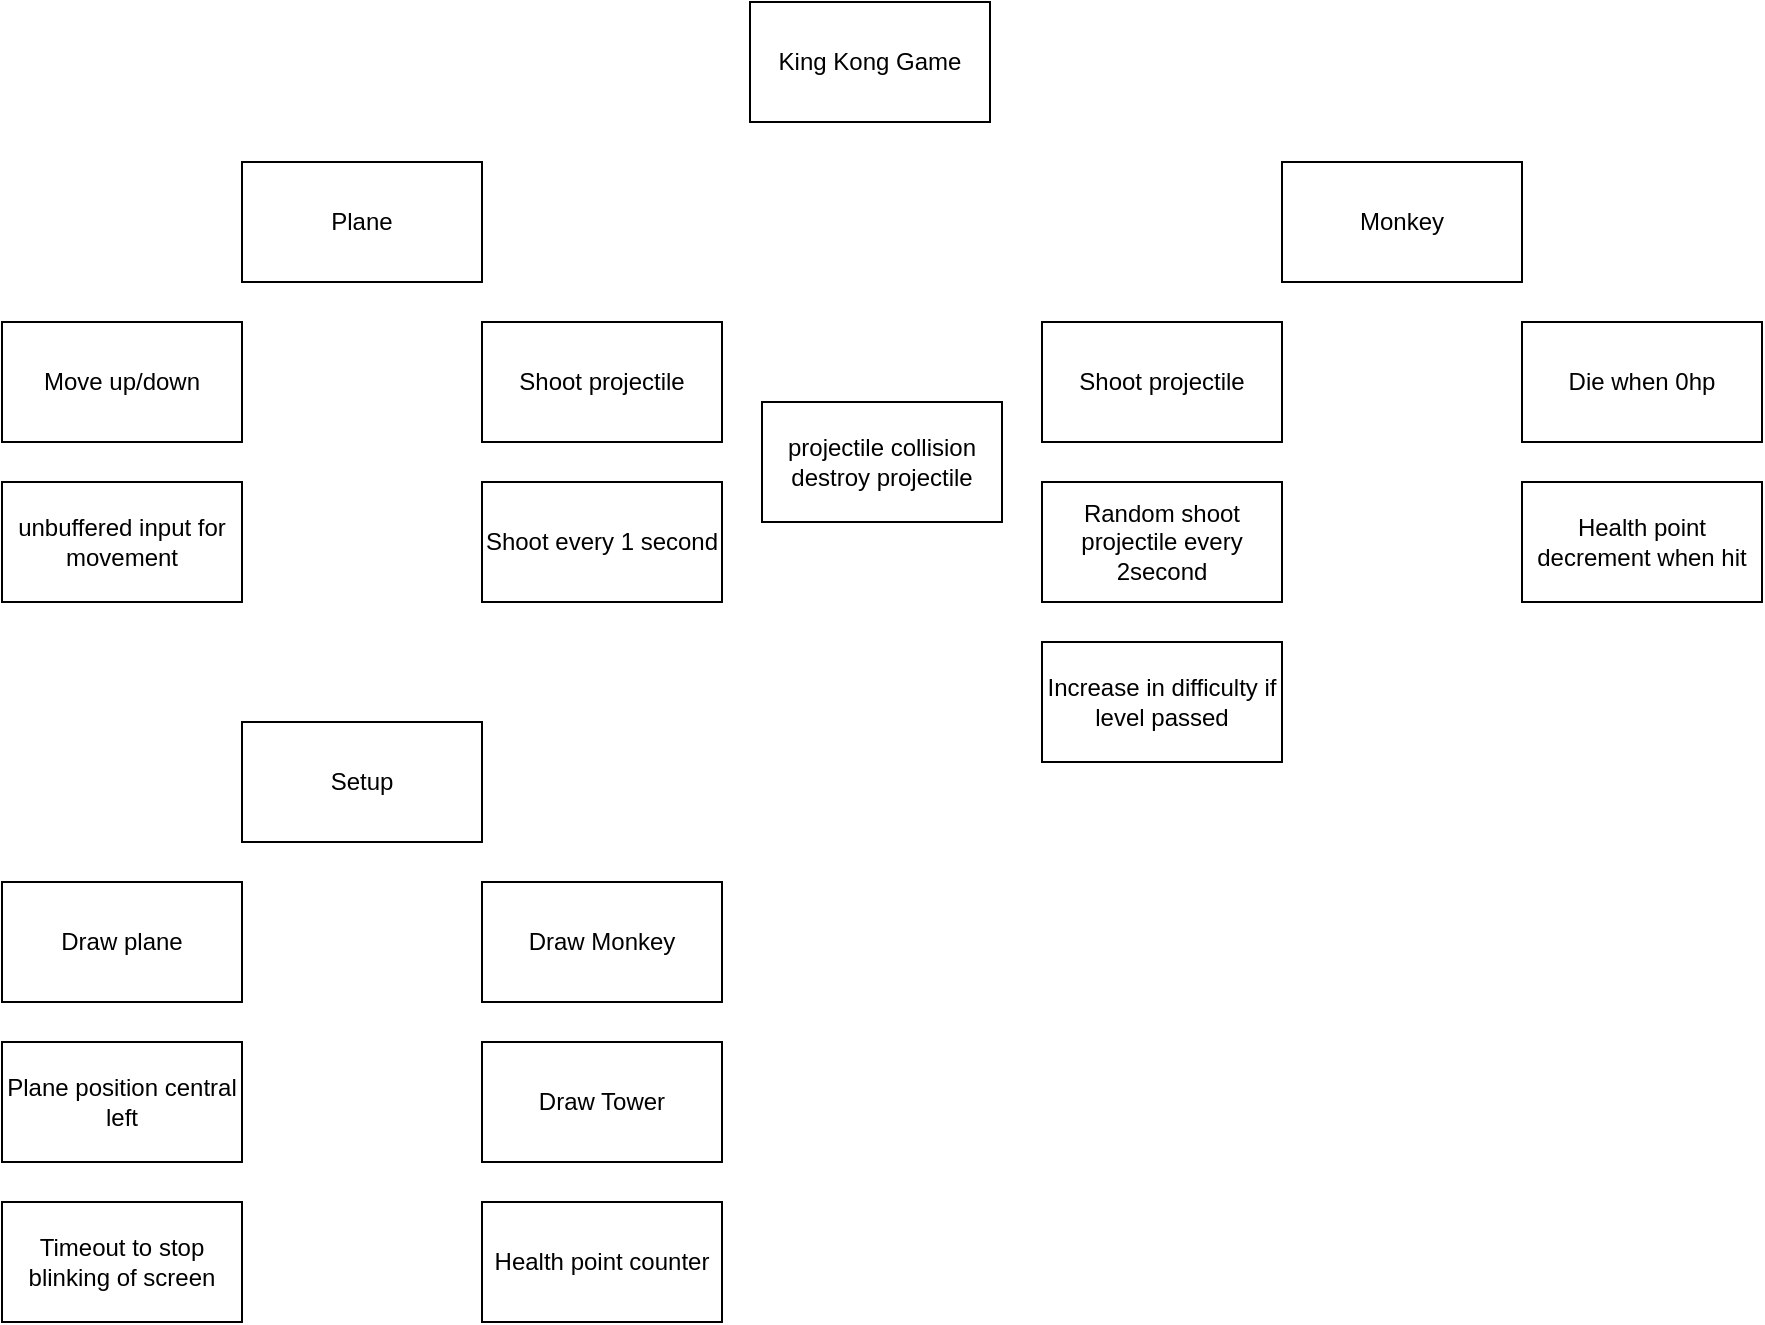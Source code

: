 <mxfile version="20.6.0" type="device"><diagram id="S39XCHJVu1nrsMYLVQRZ" name="Page-1"><mxGraphModel dx="1422" dy="774" grid="1" gridSize="10" guides="1" tooltips="1" connect="1" arrows="1" fold="1" page="1" pageScale="1" pageWidth="827" pageHeight="1169" math="0" shadow="0"><root><mxCell id="0"/><mxCell id="1" parent="0"/><mxCell id="oAF6cHtIotEbACqlXtov-1" value="Plane" style="rounded=0;whiteSpace=wrap;html=1;" vertex="1" parent="1"><mxGeometry x="160" y="120" width="120" height="60" as="geometry"/></mxCell><mxCell id="oAF6cHtIotEbACqlXtov-2" value="King Kong Game" style="rounded=0;whiteSpace=wrap;html=1;" vertex="1" parent="1"><mxGeometry x="414" y="40" width="120" height="60" as="geometry"/></mxCell><mxCell id="oAF6cHtIotEbACqlXtov-3" value="Monkey" style="whiteSpace=wrap;html=1;" vertex="1" parent="1"><mxGeometry x="680" y="120" width="120" height="60" as="geometry"/></mxCell><mxCell id="oAF6cHtIotEbACqlXtov-4" value="Move up/down" style="whiteSpace=wrap;html=1;" vertex="1" parent="1"><mxGeometry x="40" y="200" width="120" height="60" as="geometry"/></mxCell><mxCell id="oAF6cHtIotEbACqlXtov-5" value="Shoot projectile" style="whiteSpace=wrap;html=1;" vertex="1" parent="1"><mxGeometry x="280" y="200" width="120" height="60" as="geometry"/></mxCell><mxCell id="oAF6cHtIotEbACqlXtov-6" value="Shoot projectile" style="whiteSpace=wrap;html=1;" vertex="1" parent="1"><mxGeometry x="560" y="200" width="120" height="60" as="geometry"/></mxCell><mxCell id="oAF6cHtIotEbACqlXtov-7" value="Die when 0hp" style="whiteSpace=wrap;html=1;" vertex="1" parent="1"><mxGeometry x="800" y="200" width="120" height="60" as="geometry"/></mxCell><mxCell id="oAF6cHtIotEbACqlXtov-8" value="Shoot every 1 second" style="whiteSpace=wrap;html=1;" vertex="1" parent="1"><mxGeometry x="280" y="280" width="120" height="60" as="geometry"/></mxCell><mxCell id="oAF6cHtIotEbACqlXtov-9" value="unbuffered input for movement" style="whiteSpace=wrap;html=1;" vertex="1" parent="1"><mxGeometry x="40" y="280" width="120" height="60" as="geometry"/></mxCell><mxCell id="oAF6cHtIotEbACqlXtov-10" value="Random shoot projectile every 2second" style="whiteSpace=wrap;html=1;" vertex="1" parent="1"><mxGeometry x="560" y="280" width="120" height="60" as="geometry"/></mxCell><mxCell id="oAF6cHtIotEbACqlXtov-11" value="Health point decrement when hit" style="whiteSpace=wrap;html=1;" vertex="1" parent="1"><mxGeometry x="800" y="280" width="120" height="60" as="geometry"/></mxCell><mxCell id="oAF6cHtIotEbACqlXtov-12" value="projectile collision destroy projectile" style="whiteSpace=wrap;html=1;" vertex="1" parent="1"><mxGeometry x="420" y="240" width="120" height="60" as="geometry"/></mxCell><mxCell id="oAF6cHtIotEbACqlXtov-13" value="Setup" style="whiteSpace=wrap;html=1;" vertex="1" parent="1"><mxGeometry x="160" y="400" width="120" height="60" as="geometry"/></mxCell><mxCell id="oAF6cHtIotEbACqlXtov-14" value="Draw Monkey" style="whiteSpace=wrap;html=1;" vertex="1" parent="1"><mxGeometry x="280" y="480" width="120" height="60" as="geometry"/></mxCell><mxCell id="oAF6cHtIotEbACqlXtov-15" value="Draw plane" style="whiteSpace=wrap;html=1;" vertex="1" parent="1"><mxGeometry x="40" y="480" width="120" height="60" as="geometry"/></mxCell><mxCell id="oAF6cHtIotEbACqlXtov-17" value="Plane position central left" style="whiteSpace=wrap;html=1;" vertex="1" parent="1"><mxGeometry x="40" y="560" width="120" height="60" as="geometry"/></mxCell><mxCell id="oAF6cHtIotEbACqlXtov-18" value="Draw Tower" style="whiteSpace=wrap;html=1;" vertex="1" parent="1"><mxGeometry x="280" y="560" width="120" height="60" as="geometry"/></mxCell><mxCell id="oAF6cHtIotEbACqlXtov-19" value="Increase in difficulty if level passed" style="whiteSpace=wrap;html=1;" vertex="1" parent="1"><mxGeometry x="560" y="360" width="120" height="60" as="geometry"/></mxCell><mxCell id="oAF6cHtIotEbACqlXtov-20" value="Timeout to stop blinking of screen" style="whiteSpace=wrap;html=1;" vertex="1" parent="1"><mxGeometry x="40" y="640" width="120" height="60" as="geometry"/></mxCell><mxCell id="oAF6cHtIotEbACqlXtov-21" value="Health point counter" style="whiteSpace=wrap;html=1;" vertex="1" parent="1"><mxGeometry x="280" y="640" width="120" height="60" as="geometry"/></mxCell></root></mxGraphModel></diagram></mxfile>